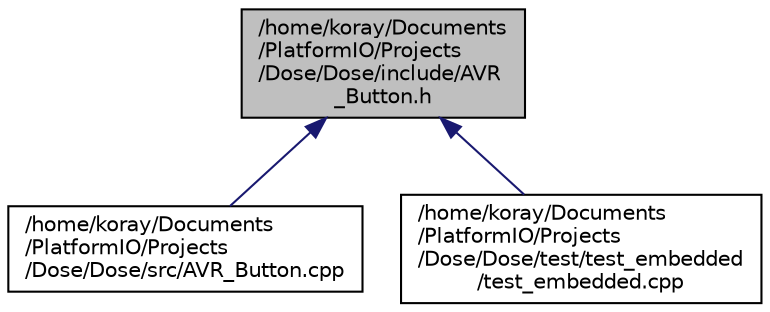 digraph "/home/koray/Documents/PlatformIO/Projects/Dose/Dose/include/AVR_Button.h"
{
  edge [fontname="Helvetica",fontsize="10",labelfontname="Helvetica",labelfontsize="10"];
  node [fontname="Helvetica",fontsize="10",shape=record];
  Node4 [label="/home/koray/Documents\l/PlatformIO/Projects\l/Dose/Dose/include/AVR\l_Button.h",height=0.2,width=0.4,color="black", fillcolor="grey75", style="filled", fontcolor="black"];
  Node4 -> Node5 [dir="back",color="midnightblue",fontsize="10",style="solid",fontname="Helvetica"];
  Node5 [label="/home/koray/Documents\l/PlatformIO/Projects\l/Dose/Dose/src/AVR_Button.cpp",height=0.2,width=0.4,color="black", fillcolor="white", style="filled",URL="$AVR__Button_8cpp.html"];
  Node4 -> Node6 [dir="back",color="midnightblue",fontsize="10",style="solid",fontname="Helvetica"];
  Node6 [label="/home/koray/Documents\l/PlatformIO/Projects\l/Dose/Dose/test/test_embedded\l/test_embedded.cpp",height=0.2,width=0.4,color="black", fillcolor="white", style="filled",URL="$test__embedded_8cpp.html"];
}
